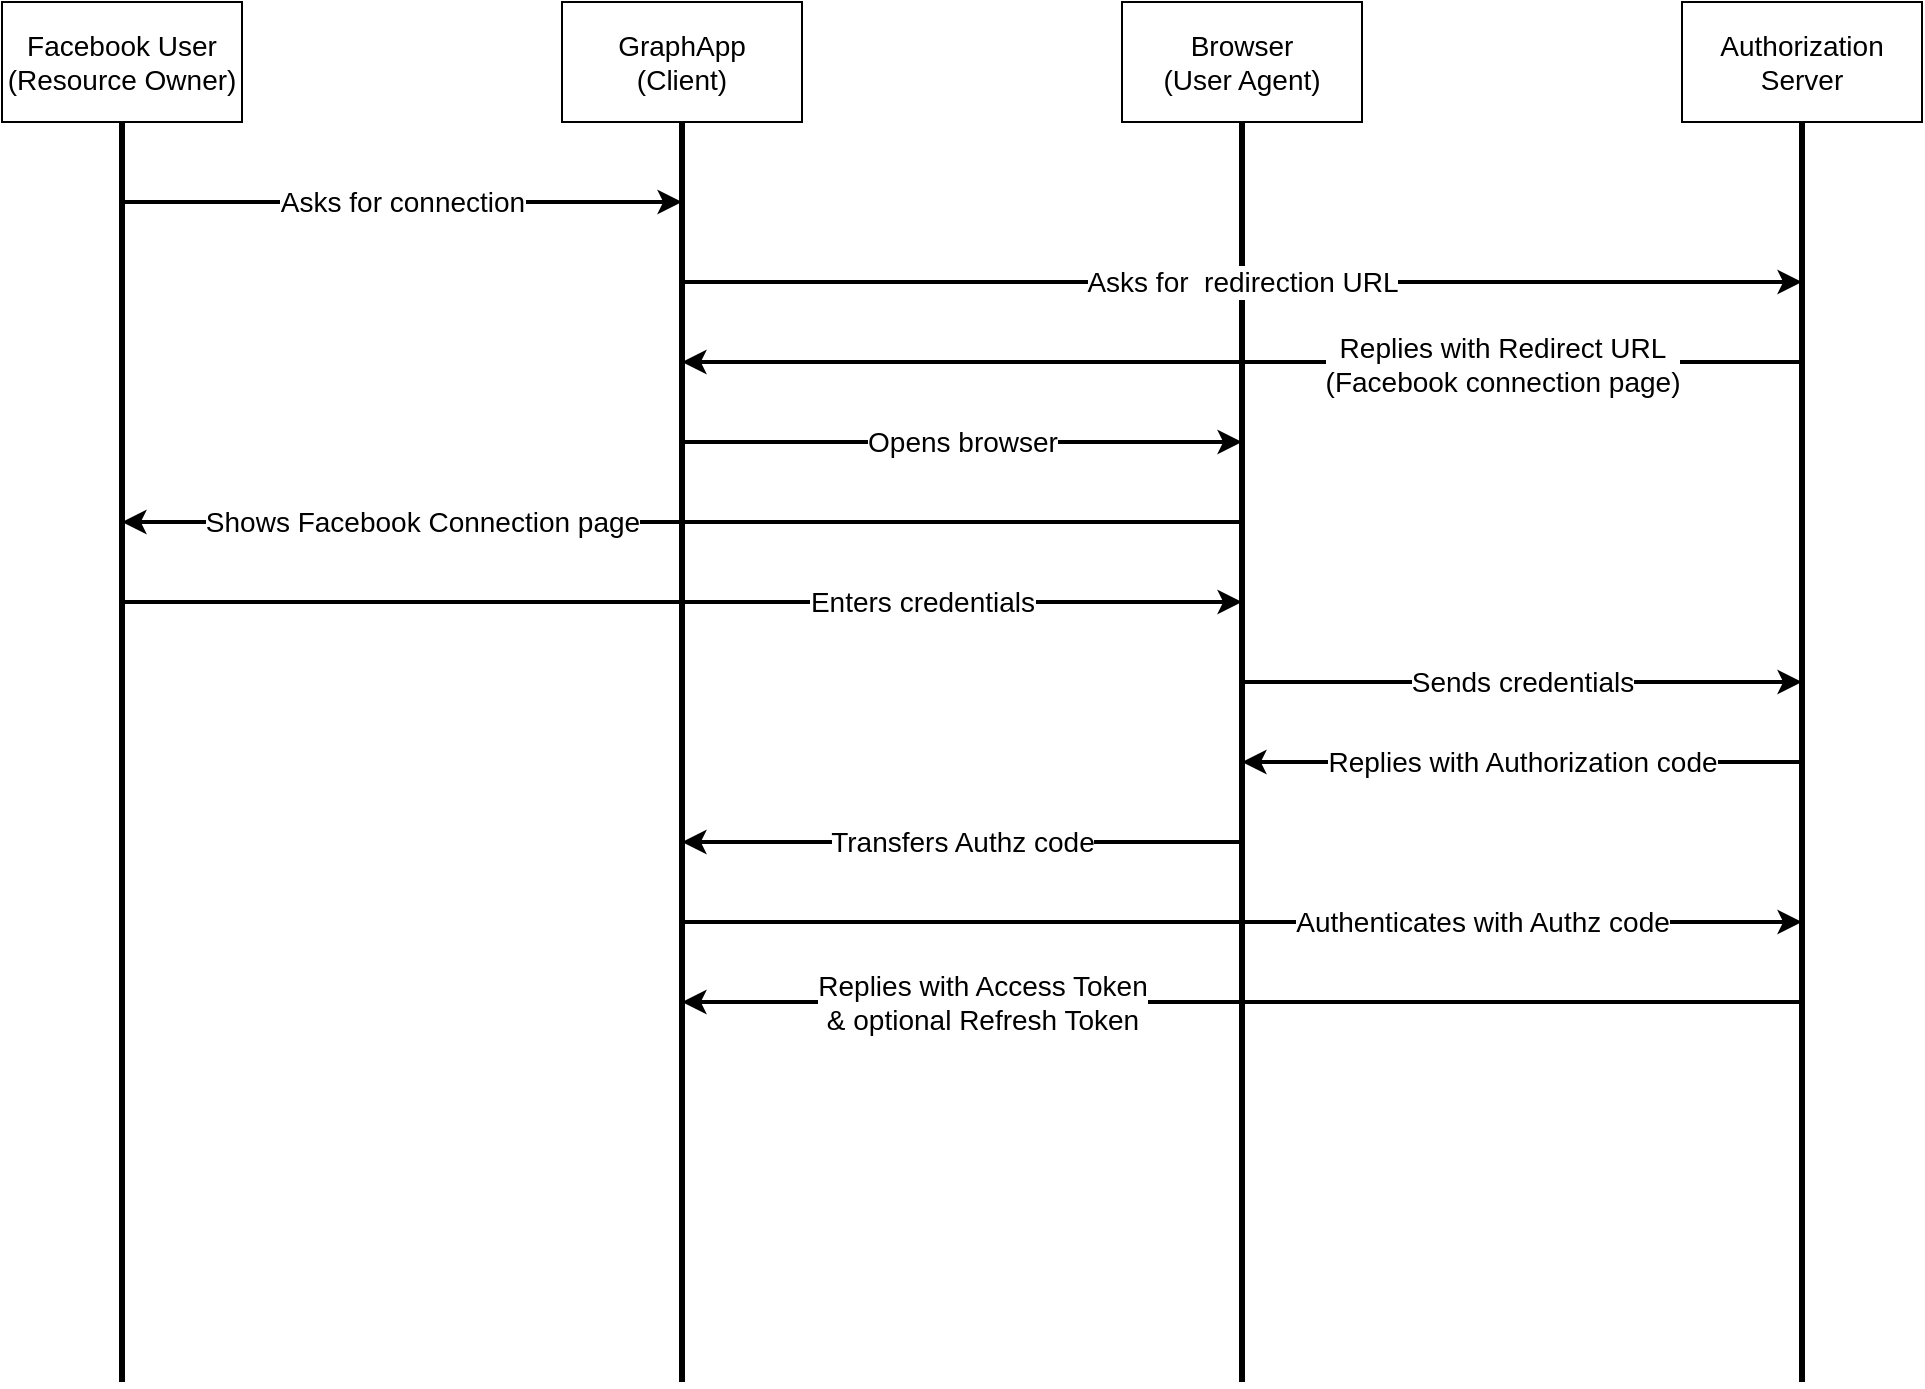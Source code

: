 <mxfile version="20.6.1" type="github">
  <diagram id="kgpKYQtTHZ0yAKxKKP6v" name="Page-1">
    <mxGraphModel dx="1301" dy="839" grid="1" gridSize="10" guides="1" tooltips="1" connect="1" arrows="1" fold="1" page="1" pageScale="1" pageWidth="1169" pageHeight="827" math="0" shadow="0">
      <root>
        <mxCell id="0" />
        <mxCell id="1" parent="0" />
        <mxCell id="yCl33F0Dx31L52aOU04u-2" value="" style="endArrow=none;html=1;rounded=0;strokeWidth=3;fontSize=14;" edge="1" parent="1" target="yCl33F0Dx31L52aOU04u-6">
          <mxGeometry width="50" height="50" relative="1" as="geometry">
            <mxPoint x="400" y="750" as="sourcePoint" />
            <mxPoint x="400" y="120" as="targetPoint" />
          </mxGeometry>
        </mxCell>
        <mxCell id="yCl33F0Dx31L52aOU04u-3" value="" style="endArrow=none;html=1;rounded=0;strokeWidth=3;fontSize=14;" edge="1" parent="1" target="yCl33F0Dx31L52aOU04u-5">
          <mxGeometry width="50" height="50" relative="1" as="geometry">
            <mxPoint x="120" y="750" as="sourcePoint" />
            <mxPoint x="120" y="120" as="targetPoint" />
          </mxGeometry>
        </mxCell>
        <mxCell id="yCl33F0Dx31L52aOU04u-4" value="" style="endArrow=none;html=1;rounded=0;strokeWidth=3;fontSize=14;" edge="1" parent="1" target="yCl33F0Dx31L52aOU04u-7">
          <mxGeometry width="50" height="50" relative="1" as="geometry">
            <mxPoint x="680" y="750" as="sourcePoint" />
            <mxPoint x="680" y="120" as="targetPoint" />
          </mxGeometry>
        </mxCell>
        <mxCell id="yCl33F0Dx31L52aOU04u-5" value="&lt;div&gt;Facebook User &lt;/div&gt;(Resource Owner)" style="rounded=0;whiteSpace=wrap;html=1;fontSize=14;" vertex="1" parent="1">
          <mxGeometry x="60" y="60" width="120" height="60" as="geometry" />
        </mxCell>
        <mxCell id="yCl33F0Dx31L52aOU04u-6" value="&lt;div style=&quot;font-size: 14px;&quot;&gt;GraphApp&lt;/div&gt;(Client)" style="rounded=0;whiteSpace=wrap;html=1;fontSize=14;" vertex="1" parent="1">
          <mxGeometry x="340" y="60" width="120" height="60" as="geometry" />
        </mxCell>
        <mxCell id="yCl33F0Dx31L52aOU04u-7" value="&lt;div style=&quot;font-size: 14px;&quot;&gt;Browser&lt;/div&gt;&lt;div style=&quot;font-size: 14px;&quot;&gt;(User Agent)&lt;br style=&quot;font-size: 14px;&quot;&gt;&lt;/div&gt;" style="rounded=0;whiteSpace=wrap;html=1;fontSize=14;" vertex="1" parent="1">
          <mxGeometry x="620" y="60" width="120" height="60" as="geometry" />
        </mxCell>
        <mxCell id="yCl33F0Dx31L52aOU04u-8" value="" style="endArrow=none;html=1;rounded=0;strokeWidth=3;fontSize=14;" edge="1" parent="1" target="yCl33F0Dx31L52aOU04u-9">
          <mxGeometry width="50" height="50" relative="1" as="geometry">
            <mxPoint x="960" y="750" as="sourcePoint" />
            <mxPoint x="960" y="120" as="targetPoint" />
          </mxGeometry>
        </mxCell>
        <mxCell id="yCl33F0Dx31L52aOU04u-9" value="Authorization Server" style="rounded=0;whiteSpace=wrap;html=1;fontSize=14;" vertex="1" parent="1">
          <mxGeometry x="900" y="60" width="120" height="60" as="geometry" />
        </mxCell>
        <mxCell id="yCl33F0Dx31L52aOU04u-10" value="" style="endArrow=classic;html=1;rounded=0;strokeWidth=2;fontSize=14;" edge="1" parent="1">
          <mxGeometry relative="1" as="geometry">
            <mxPoint x="120" y="160" as="sourcePoint" />
            <mxPoint x="400" y="160" as="targetPoint" />
          </mxGeometry>
        </mxCell>
        <mxCell id="yCl33F0Dx31L52aOU04u-11" value="Asks for connection" style="edgeLabel;resizable=0;html=1;align=center;verticalAlign=middle;fontSize=14;" connectable="0" vertex="1" parent="yCl33F0Dx31L52aOU04u-10">
          <mxGeometry relative="1" as="geometry" />
        </mxCell>
        <mxCell id="yCl33F0Dx31L52aOU04u-12" value="" style="endArrow=classic;html=1;rounded=0;strokeWidth=2;fontSize=14;" edge="1" parent="1">
          <mxGeometry relative="1" as="geometry">
            <mxPoint x="400" y="200" as="sourcePoint" />
            <mxPoint x="960" y="200" as="targetPoint" />
          </mxGeometry>
        </mxCell>
        <mxCell id="yCl33F0Dx31L52aOU04u-13" value="Asks for&amp;nbsp; redirection URL" style="edgeLabel;resizable=0;html=1;align=center;verticalAlign=middle;fontSize=14;" connectable="0" vertex="1" parent="yCl33F0Dx31L52aOU04u-12">
          <mxGeometry relative="1" as="geometry" />
        </mxCell>
        <mxCell id="yCl33F0Dx31L52aOU04u-14" value="" style="endArrow=classic;html=1;rounded=0;strokeWidth=2;fontSize=14;" edge="1" parent="1">
          <mxGeometry relative="1" as="geometry">
            <mxPoint x="960" y="240" as="sourcePoint" />
            <mxPoint x="400" y="240" as="targetPoint" />
          </mxGeometry>
        </mxCell>
        <mxCell id="yCl33F0Dx31L52aOU04u-16" value="Replies with Redirect URL &lt;br&gt;&lt;div&gt;(Facebook connection page)&lt;/div&gt;" style="edgeLabel;html=1;align=center;verticalAlign=middle;resizable=0;points=[];fontSize=14;" vertex="1" connectable="0" parent="yCl33F0Dx31L52aOU04u-14">
          <mxGeometry x="-0.308" y="1" relative="1" as="geometry">
            <mxPoint x="44" as="offset" />
          </mxGeometry>
        </mxCell>
        <mxCell id="yCl33F0Dx31L52aOU04u-19" value="" style="endArrow=classic;html=1;rounded=0;strokeWidth=2;fontSize=14;" edge="1" parent="1">
          <mxGeometry relative="1" as="geometry">
            <mxPoint x="400" y="280" as="sourcePoint" />
            <mxPoint x="680" y="280" as="targetPoint" />
          </mxGeometry>
        </mxCell>
        <mxCell id="yCl33F0Dx31L52aOU04u-20" value="Opens browser" style="edgeLabel;resizable=0;html=1;align=center;verticalAlign=middle;fontSize=14;" connectable="0" vertex="1" parent="yCl33F0Dx31L52aOU04u-19">
          <mxGeometry relative="1" as="geometry" />
        </mxCell>
        <mxCell id="yCl33F0Dx31L52aOU04u-21" value="" style="endArrow=classic;html=1;rounded=0;strokeWidth=2;fontSize=14;" edge="1" parent="1">
          <mxGeometry relative="1" as="geometry">
            <mxPoint x="680" y="320" as="sourcePoint" />
            <mxPoint x="120" y="320" as="targetPoint" />
          </mxGeometry>
        </mxCell>
        <mxCell id="yCl33F0Dx31L52aOU04u-22" value="Shows Facebook Connection page" style="edgeLabel;resizable=0;html=1;align=center;verticalAlign=middle;fontSize=14;" connectable="0" vertex="1" parent="yCl33F0Dx31L52aOU04u-21">
          <mxGeometry relative="1" as="geometry">
            <mxPoint x="-130" as="offset" />
          </mxGeometry>
        </mxCell>
        <mxCell id="yCl33F0Dx31L52aOU04u-23" value="" style="endArrow=classic;html=1;rounded=0;strokeWidth=2;fontSize=14;" edge="1" parent="1">
          <mxGeometry relative="1" as="geometry">
            <mxPoint x="120" y="360" as="sourcePoint" />
            <mxPoint x="680" y="360" as="targetPoint" />
            <Array as="points">
              <mxPoint x="430" y="360" />
            </Array>
          </mxGeometry>
        </mxCell>
        <mxCell id="yCl33F0Dx31L52aOU04u-24" value="Enters credentials" style="edgeLabel;resizable=0;html=1;align=center;verticalAlign=middle;fontSize=14;" connectable="0" vertex="1" parent="yCl33F0Dx31L52aOU04u-23">
          <mxGeometry relative="1" as="geometry">
            <mxPoint x="120" as="offset" />
          </mxGeometry>
        </mxCell>
        <mxCell id="yCl33F0Dx31L52aOU04u-25" value="" style="endArrow=classic;html=1;rounded=0;strokeWidth=2;fontSize=14;" edge="1" parent="1">
          <mxGeometry relative="1" as="geometry">
            <mxPoint x="680" y="400" as="sourcePoint" />
            <mxPoint x="960" y="400" as="targetPoint" />
          </mxGeometry>
        </mxCell>
        <mxCell id="yCl33F0Dx31L52aOU04u-26" value="Sends credentials" style="edgeLabel;resizable=0;html=1;align=center;verticalAlign=middle;fontSize=14;" connectable="0" vertex="1" parent="yCl33F0Dx31L52aOU04u-25">
          <mxGeometry relative="1" as="geometry" />
        </mxCell>
        <mxCell id="yCl33F0Dx31L52aOU04u-28" value="" style="endArrow=classic;html=1;rounded=0;strokeWidth=2;fontSize=14;" edge="1" parent="1">
          <mxGeometry relative="1" as="geometry">
            <mxPoint x="960" y="440" as="sourcePoint" />
            <mxPoint x="680" y="440" as="targetPoint" />
          </mxGeometry>
        </mxCell>
        <mxCell id="yCl33F0Dx31L52aOU04u-29" value="&lt;div style=&quot;font-size: 14px;&quot;&gt;Replies with Authorization code&lt;/div&gt;" style="edgeLabel;resizable=0;html=1;align=center;verticalAlign=middle;fontSize=14;" connectable="0" vertex="1" parent="yCl33F0Dx31L52aOU04u-28">
          <mxGeometry relative="1" as="geometry">
            <mxPoint as="offset" />
          </mxGeometry>
        </mxCell>
        <mxCell id="yCl33F0Dx31L52aOU04u-32" value="" style="endArrow=classic;html=1;rounded=0;strokeWidth=2;fontSize=14;" edge="1" parent="1">
          <mxGeometry relative="1" as="geometry">
            <mxPoint x="680" y="480" as="sourcePoint" />
            <mxPoint x="400" y="480" as="targetPoint" />
          </mxGeometry>
        </mxCell>
        <mxCell id="yCl33F0Dx31L52aOU04u-33" value="Transfers Authz code " style="edgeLabel;resizable=0;html=1;align=center;verticalAlign=middle;fontSize=14;" connectable="0" vertex="1" parent="yCl33F0Dx31L52aOU04u-32">
          <mxGeometry relative="1" as="geometry" />
        </mxCell>
        <mxCell id="yCl33F0Dx31L52aOU04u-34" value="" style="endArrow=classic;html=1;rounded=0;strokeWidth=2;fontSize=14;" edge="1" parent="1">
          <mxGeometry relative="1" as="geometry">
            <mxPoint x="400" y="520" as="sourcePoint" />
            <mxPoint x="960" y="520" as="targetPoint" />
          </mxGeometry>
        </mxCell>
        <mxCell id="yCl33F0Dx31L52aOU04u-35" value="Authenticates with Authz code " style="edgeLabel;resizable=0;html=1;align=center;verticalAlign=middle;fontSize=14;" connectable="0" vertex="1" parent="yCl33F0Dx31L52aOU04u-34">
          <mxGeometry relative="1" as="geometry">
            <mxPoint x="120" as="offset" />
          </mxGeometry>
        </mxCell>
        <mxCell id="yCl33F0Dx31L52aOU04u-36" value="" style="endArrow=classic;html=1;rounded=0;strokeWidth=2;fontSize=14;" edge="1" parent="1">
          <mxGeometry relative="1" as="geometry">
            <mxPoint x="960" y="560" as="sourcePoint" />
            <mxPoint x="400" y="560" as="targetPoint" />
          </mxGeometry>
        </mxCell>
        <mxCell id="yCl33F0Dx31L52aOU04u-37" value="&lt;div style=&quot;font-size: 14px;&quot;&gt;Replies with Access Token &lt;br style=&quot;font-size: 14px;&quot;&gt;&lt;/div&gt;&lt;div style=&quot;font-size: 14px;&quot;&gt;&amp;amp; optional Refresh Token&lt;/div&gt;" style="edgeLabel;resizable=0;html=1;align=center;verticalAlign=middle;fontSize=14;" connectable="0" vertex="1" parent="yCl33F0Dx31L52aOU04u-36">
          <mxGeometry relative="1" as="geometry">
            <mxPoint x="-130" as="offset" />
          </mxGeometry>
        </mxCell>
      </root>
    </mxGraphModel>
  </diagram>
</mxfile>
